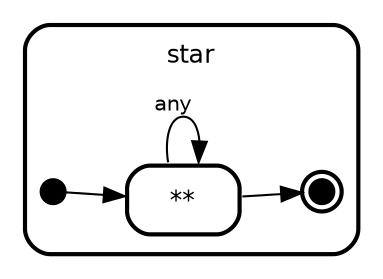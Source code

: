 digraph "state transitions" {
  fontname="Helvetica" fontsize=12 penwidth=2.0 splines=true ordering=out compound=true overlap=scale nodesep=0.3 ranksep=0.1 rankdir=LR
  node [shape=plaintext style=filled fillcolor="#FFFFFF01" fontname=Helvetica fontsize=12 penwidth=2.0]
  edge [fontname=Helvetica fontsize=10]

  subgraph "cluster_star" {
    class="state regular" label= <
    <table cellborder="0" border="0">
      <tr><td>star</td></tr>
    </table>
    > style=rounded penwidth=2.0
    "star" [shape=point style=invis margin=0 width=0 height=0 fixedsize=true]
      "initial" [shape=circle style=filled class="state initial" color="black" fillcolor="black" fixedsize=true height=0.15 label=""]
      "initial" -> "**" [label="    \l" class="transition"]
      "**" [margin=0 class="state regular" label= <
        <table align="center" cellborder="0" border="2" style="rounded" width="48">
          <tr><td width="48" cellpadding="7">**</td></tr>
        </table>
      >]
      "**" -> "**" [label="any   \l" class="transition"]
      "**" -> "final" [label="    \l" class="transition"]
      "final" [shape=circle style=filled class="state final" color="black" fillcolor="black" fixedsize=true height=0.15 peripheries=2 label=""]

  }

}
